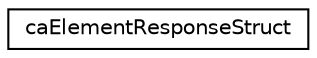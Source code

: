 digraph "Graphical Class Hierarchy"
{
  edge [fontname="Helvetica",fontsize="10",labelfontname="Helvetica",labelfontsize="10"];
  node [fontname="Helvetica",fontsize="10",shape=record];
  rankdir="LR";
  Node1 [label="caElementResponseStruct",height=0.2,width=0.4,color="black", fillcolor="white", style="filled",URL="$structca_element_response_struct.html"];
}

